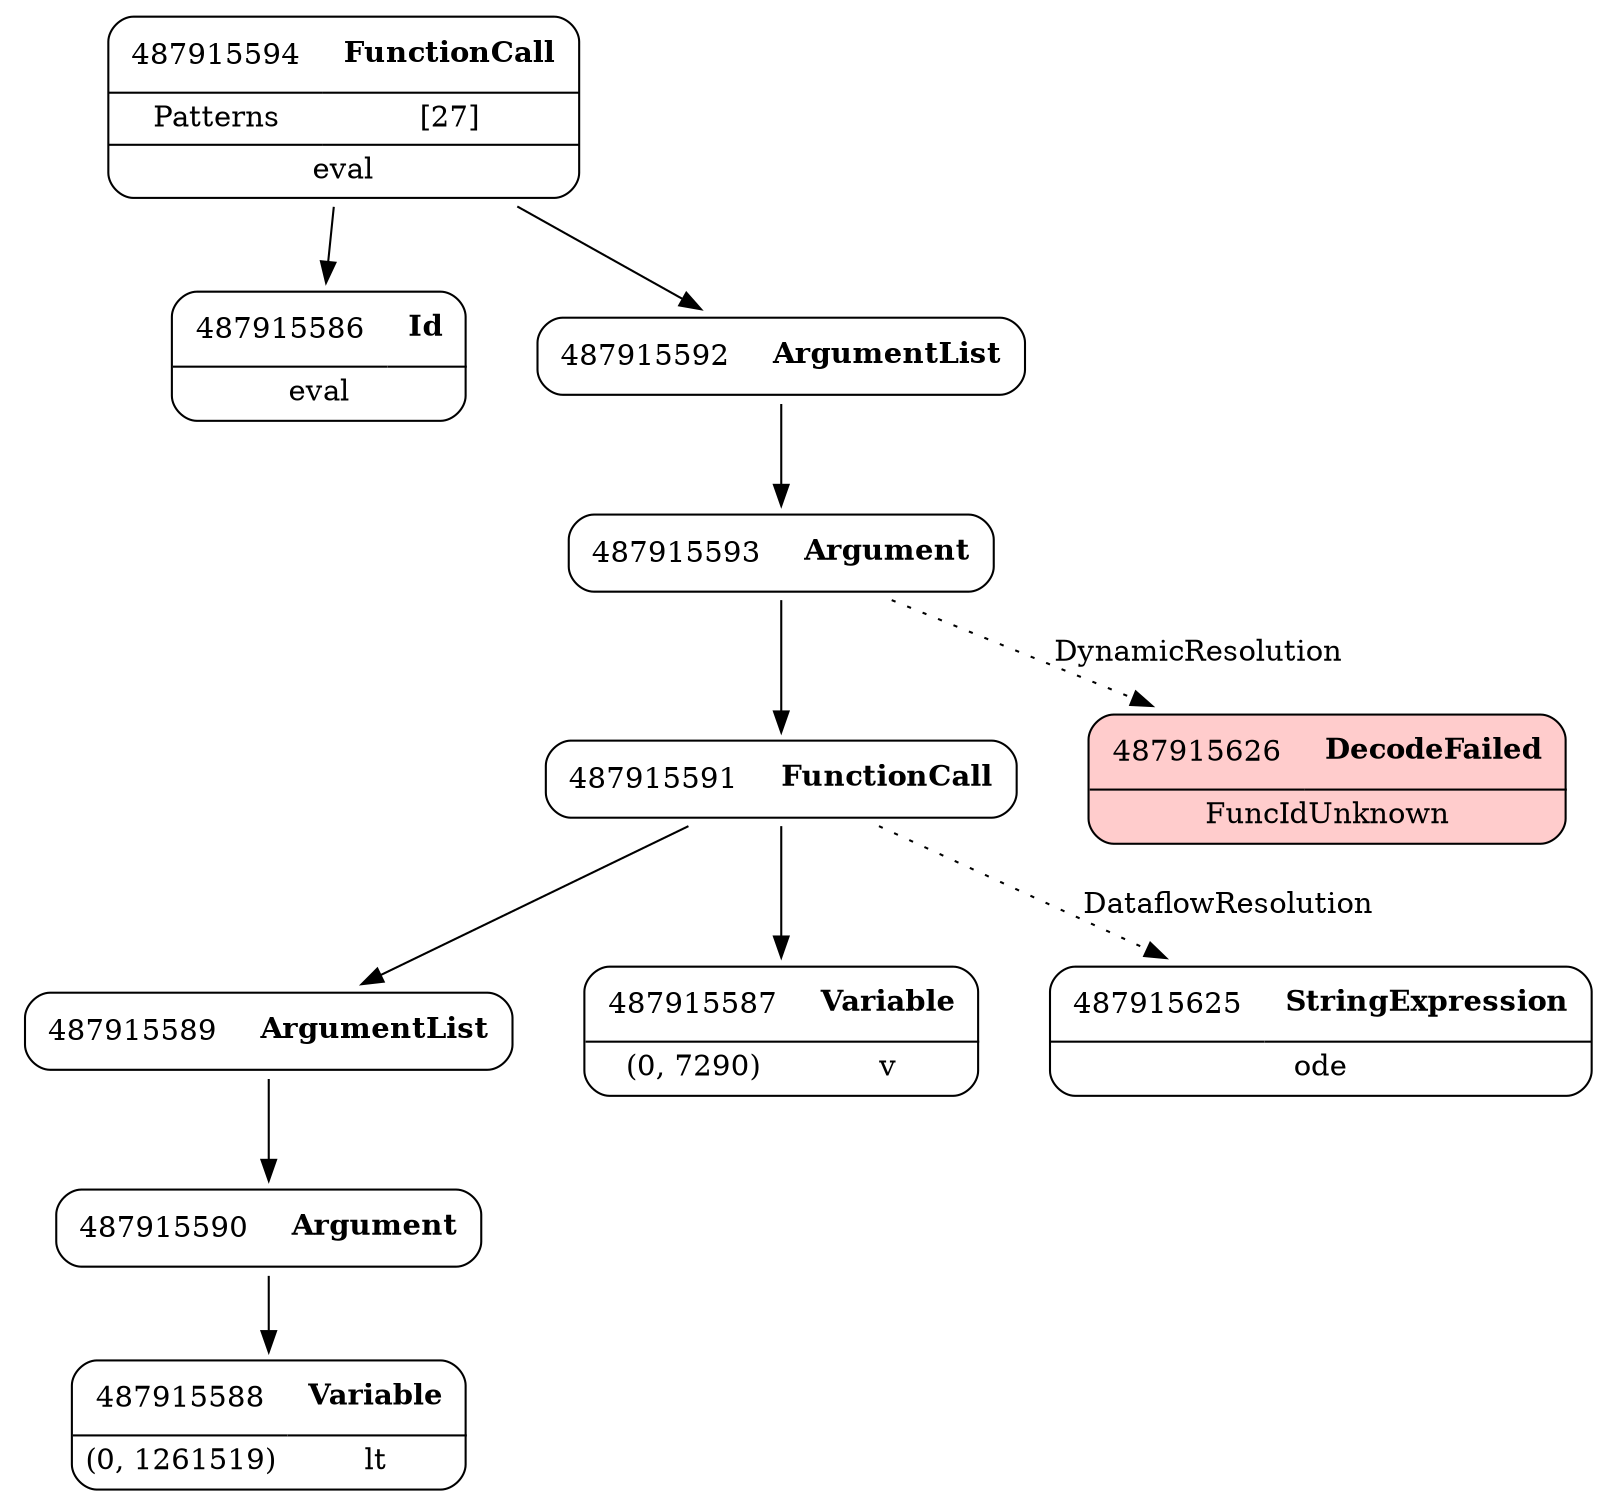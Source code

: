 digraph ast {
node [shape=none];
487915589 [label=<<TABLE border='1' cellspacing='0' cellpadding='10' style='rounded' ><TR><TD border='0'>487915589</TD><TD border='0'><B>ArgumentList</B></TD></TR></TABLE>>];
487915589 -> 487915590 [weight=2];
487915588 [label=<<TABLE border='1' cellspacing='0' cellpadding='10' style='rounded' ><TR><TD border='0'>487915588</TD><TD border='0'><B>Variable</B></TD></TR><HR/><TR><TD border='0' cellpadding='5'>(0, 1261519)</TD><TD border='0' cellpadding='5'>lt</TD></TR></TABLE>>];
487915591 [label=<<TABLE border='1' cellspacing='0' cellpadding='10' style='rounded' ><TR><TD border='0'>487915591</TD><TD border='0'><B>FunctionCall</B></TD></TR></TABLE>>];
487915591 -> 487915587 [weight=2];
487915591 -> 487915589 [weight=2];
487915591 -> 487915625 [style=dotted,label=DataflowResolution];
487915590 [label=<<TABLE border='1' cellspacing='0' cellpadding='10' style='rounded' ><TR><TD border='0'>487915590</TD><TD border='0'><B>Argument</B></TD></TR></TABLE>>];
487915590 -> 487915588 [weight=2];
487915587 [label=<<TABLE border='1' cellspacing='0' cellpadding='10' style='rounded' ><TR><TD border='0'>487915587</TD><TD border='0'><B>Variable</B></TD></TR><HR/><TR><TD border='0' cellpadding='5'>(0, 7290)</TD><TD border='0' cellpadding='5'>v</TD></TR></TABLE>>];
487915586 [label=<<TABLE border='1' cellspacing='0' cellpadding='10' style='rounded' ><TR><TD border='0'>487915586</TD><TD border='0'><B>Id</B></TD></TR><HR/><TR><TD border='0' cellpadding='5' colspan='2'>eval</TD></TR></TABLE>>];
487915593 [label=<<TABLE border='1' cellspacing='0' cellpadding='10' style='rounded' ><TR><TD border='0'>487915593</TD><TD border='0'><B>Argument</B></TD></TR></TABLE>>];
487915593 -> 487915591 [weight=2];
487915593 -> 487915626 [style=dotted,label=DynamicResolution];
487915625 [label=<<TABLE border='1' cellspacing='0' cellpadding='10' style='rounded' ><TR><TD border='0'>487915625</TD><TD border='0'><B>StringExpression</B></TD></TR><HR/><TR><TD border='0' cellpadding='5' colspan='2'>ode</TD></TR></TABLE>>];
487915592 [label=<<TABLE border='1' cellspacing='0' cellpadding='10' style='rounded' ><TR><TD border='0'>487915592</TD><TD border='0'><B>ArgumentList</B></TD></TR></TABLE>>];
487915592 -> 487915593 [weight=2];
487915594 [label=<<TABLE border='1' cellspacing='0' cellpadding='10' style='rounded' ><TR><TD border='0'>487915594</TD><TD border='0'><B>FunctionCall</B></TD></TR><HR/><TR><TD border='0' cellpadding='5'>Patterns</TD><TD border='0' cellpadding='5'>[27]</TD></TR><HR/><TR><TD border='0' cellpadding='5' colspan='2'>eval</TD></TR></TABLE>>];
487915594 -> 487915586 [weight=2];
487915594 -> 487915592 [weight=2];
487915626 [label=<<TABLE border='1' cellspacing='0' cellpadding='10' style='rounded' bgcolor='#FFCCCC' ><TR><TD border='0'>487915626</TD><TD border='0'><B>DecodeFailed</B></TD></TR><HR/><TR><TD border='0' cellpadding='5' colspan='2'>FuncIdUnknown</TD></TR></TABLE>>];
}
